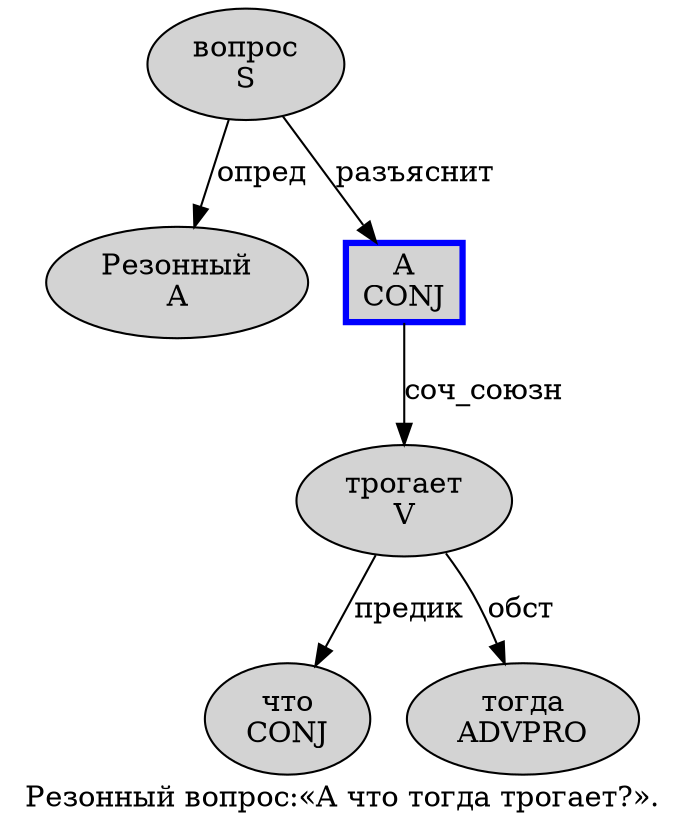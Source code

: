 digraph SENTENCE_756 {
	graph [label="Резонный вопрос:«А что тогда трогает?»."]
	node [style=filled]
		0 [label="Резонный
A" color="" fillcolor=lightgray penwidth=1 shape=ellipse]
		1 [label="вопрос
S" color="" fillcolor=lightgray penwidth=1 shape=ellipse]
		4 [label="А
CONJ" color=blue fillcolor=lightgray penwidth=3 shape=box]
		5 [label="что
CONJ" color="" fillcolor=lightgray penwidth=1 shape=ellipse]
		6 [label="тогда
ADVPRO" color="" fillcolor=lightgray penwidth=1 shape=ellipse]
		7 [label="трогает
V" color="" fillcolor=lightgray penwidth=1 shape=ellipse]
			7 -> 5 [label="предик"]
			7 -> 6 [label="обст"]
			1 -> 0 [label="опред"]
			1 -> 4 [label="разъяснит"]
			4 -> 7 [label="соч_союзн"]
}